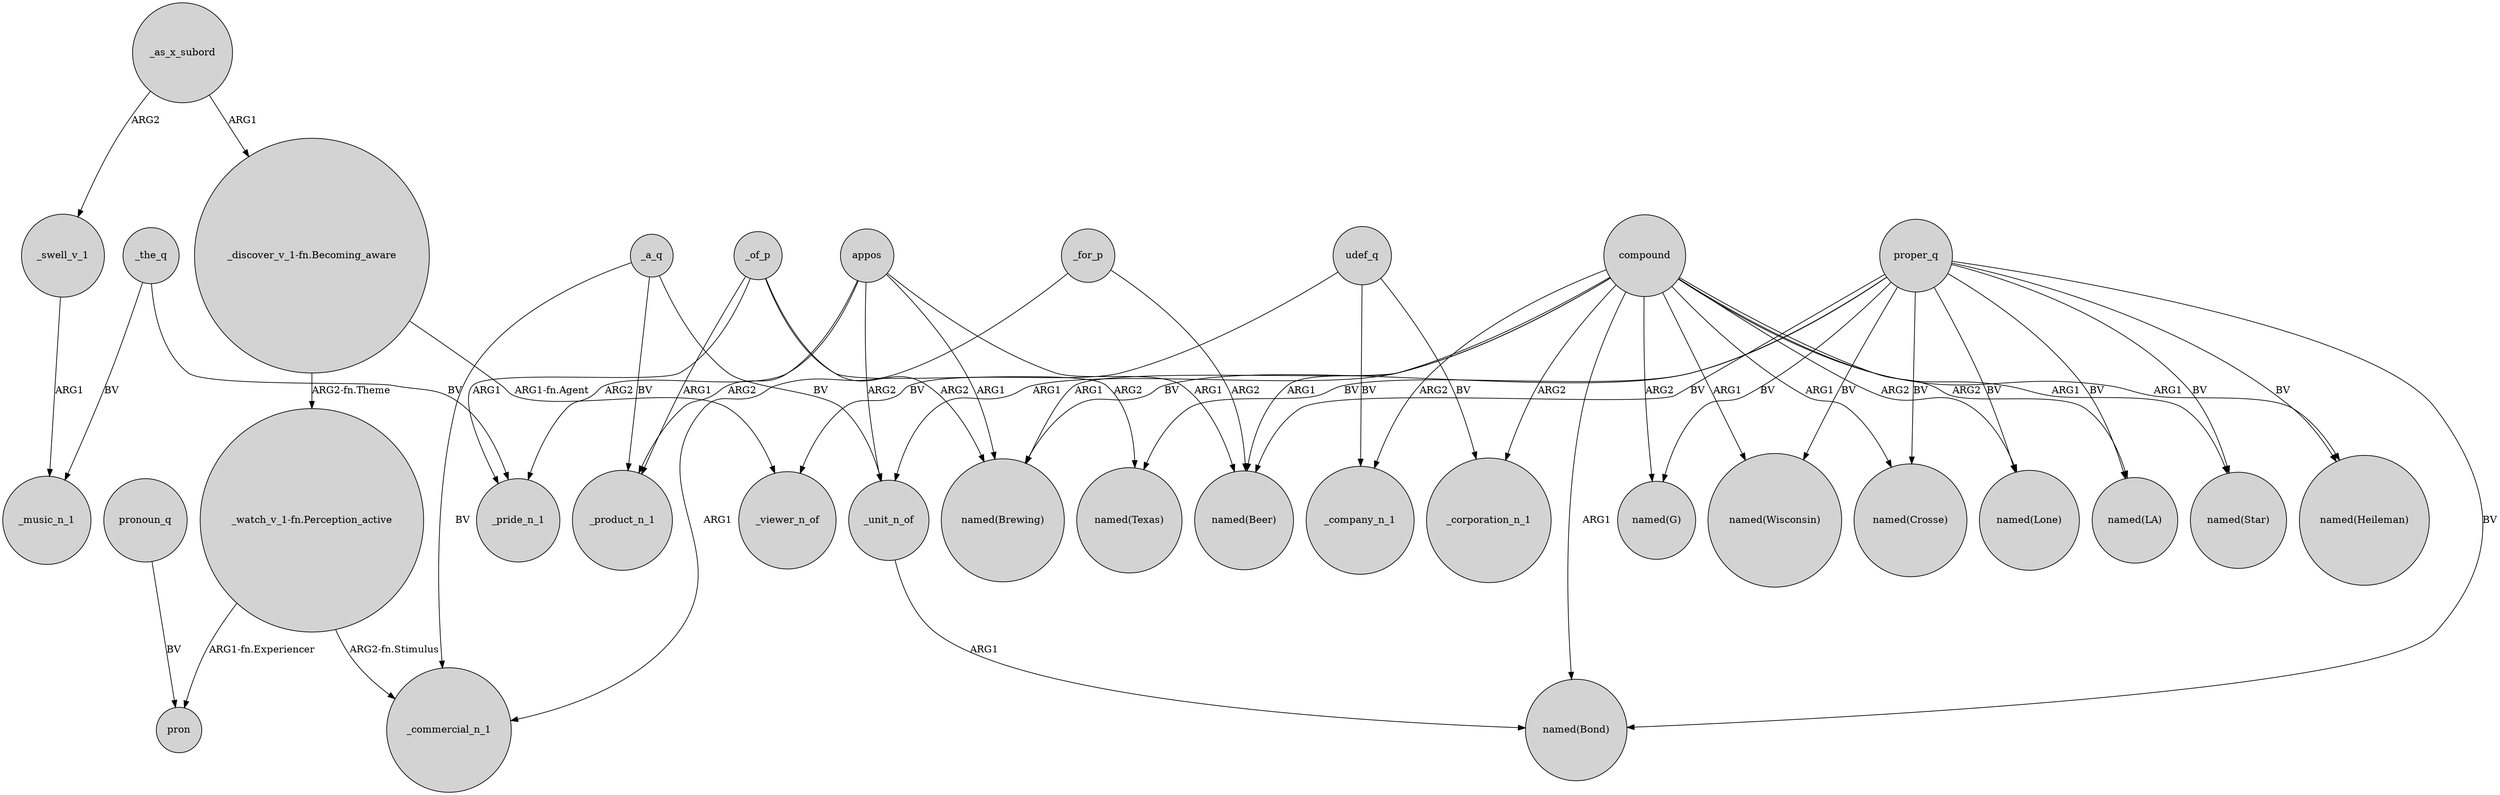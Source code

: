 digraph {
	node [shape=circle style=filled]
	appos -> _pride_n_1 [label=ARG2]
	_the_q -> _pride_n_1 [label=BV]
	appos -> "named(Beer)" [label=ARG1]
	_of_p -> _pride_n_1 [label=ARG1]
	udef_q -> _company_n_1 [label=BV]
	proper_q -> "named(Bond)" [label=BV]
	proper_q -> "named(LA)" [label=BV]
	"_discover_v_1-fn.Becoming_aware" -> _viewer_n_of [label="ARG1-fn.Agent"]
	compound -> "named(LA)" [label=ARG2]
	compound -> _unit_n_of [label=ARG1]
	compound -> "named(Brewing)" [label=ARG1]
	_a_q -> _product_n_1 [label=BV]
	_of_p -> _product_n_1 [label=ARG1]
	compound -> _company_n_1 [label=ARG2]
	proper_q -> "named(Lone)" [label=BV]
	compound -> "named(Bond)" [label=ARG1]
	compound -> _corporation_n_1 [label=ARG2]
	proper_q -> "named(Star)" [label=BV]
	"_watch_v_1-fn.Perception_active" -> _commercial_n_1 [label="ARG2-fn.Stimulus"]
	_for_p -> _commercial_n_1 [label=ARG1]
	_swell_v_1 -> _music_n_1 [label=ARG1]
	udef_q -> _viewer_n_of [label=BV]
	_a_q -> _commercial_n_1 [label=BV]
	compound -> "named(Heileman)" [label=ARG1]
	compound -> "named(G)" [label=ARG2]
	proper_q -> "named(Brewing)" [label=BV]
	pronoun_q -> pron [label=BV]
	proper_q -> "named(Texas)" [label=BV]
	proper_q -> "named(G)" [label=BV]
	udef_q -> _corporation_n_1 [label=BV]
	_as_x_subord -> _swell_v_1 [label=ARG2]
	_the_q -> _music_n_1 [label=BV]
	"_discover_v_1-fn.Becoming_aware" -> "_watch_v_1-fn.Perception_active" [label="ARG2-fn.Theme"]
	_as_x_subord -> "_discover_v_1-fn.Becoming_aware" [label=ARG1]
	proper_q -> "named(Beer)" [label=BV]
	_of_p -> "named(Texas)" [label=ARG2]
	_a_q -> _unit_n_of [label=BV]
	compound -> "named(Wisconsin)" [label=ARG1]
	compound -> "named(Beer)" [label=ARG1]
	compound -> "named(Star)" [label=ARG1]
	compound -> "named(Crosse)" [label=ARG1]
	proper_q -> "named(Heileman)" [label=BV]
	_unit_n_of -> "named(Bond)" [label=ARG1]
	proper_q -> "named(Wisconsin)" [label=BV]
	appos -> "named(Brewing)" [label=ARG1]
	proper_q -> "named(Crosse)" [label=BV]
	"_watch_v_1-fn.Perception_active" -> pron [label="ARG1-fn.Experiencer"]
	compound -> "named(Lone)" [label=ARG2]
	appos -> _product_n_1 [label=ARG2]
	_of_p -> "named(Brewing)" [label=ARG2]
	_for_p -> "named(Beer)" [label=ARG2]
	appos -> _unit_n_of [label=ARG2]
}
